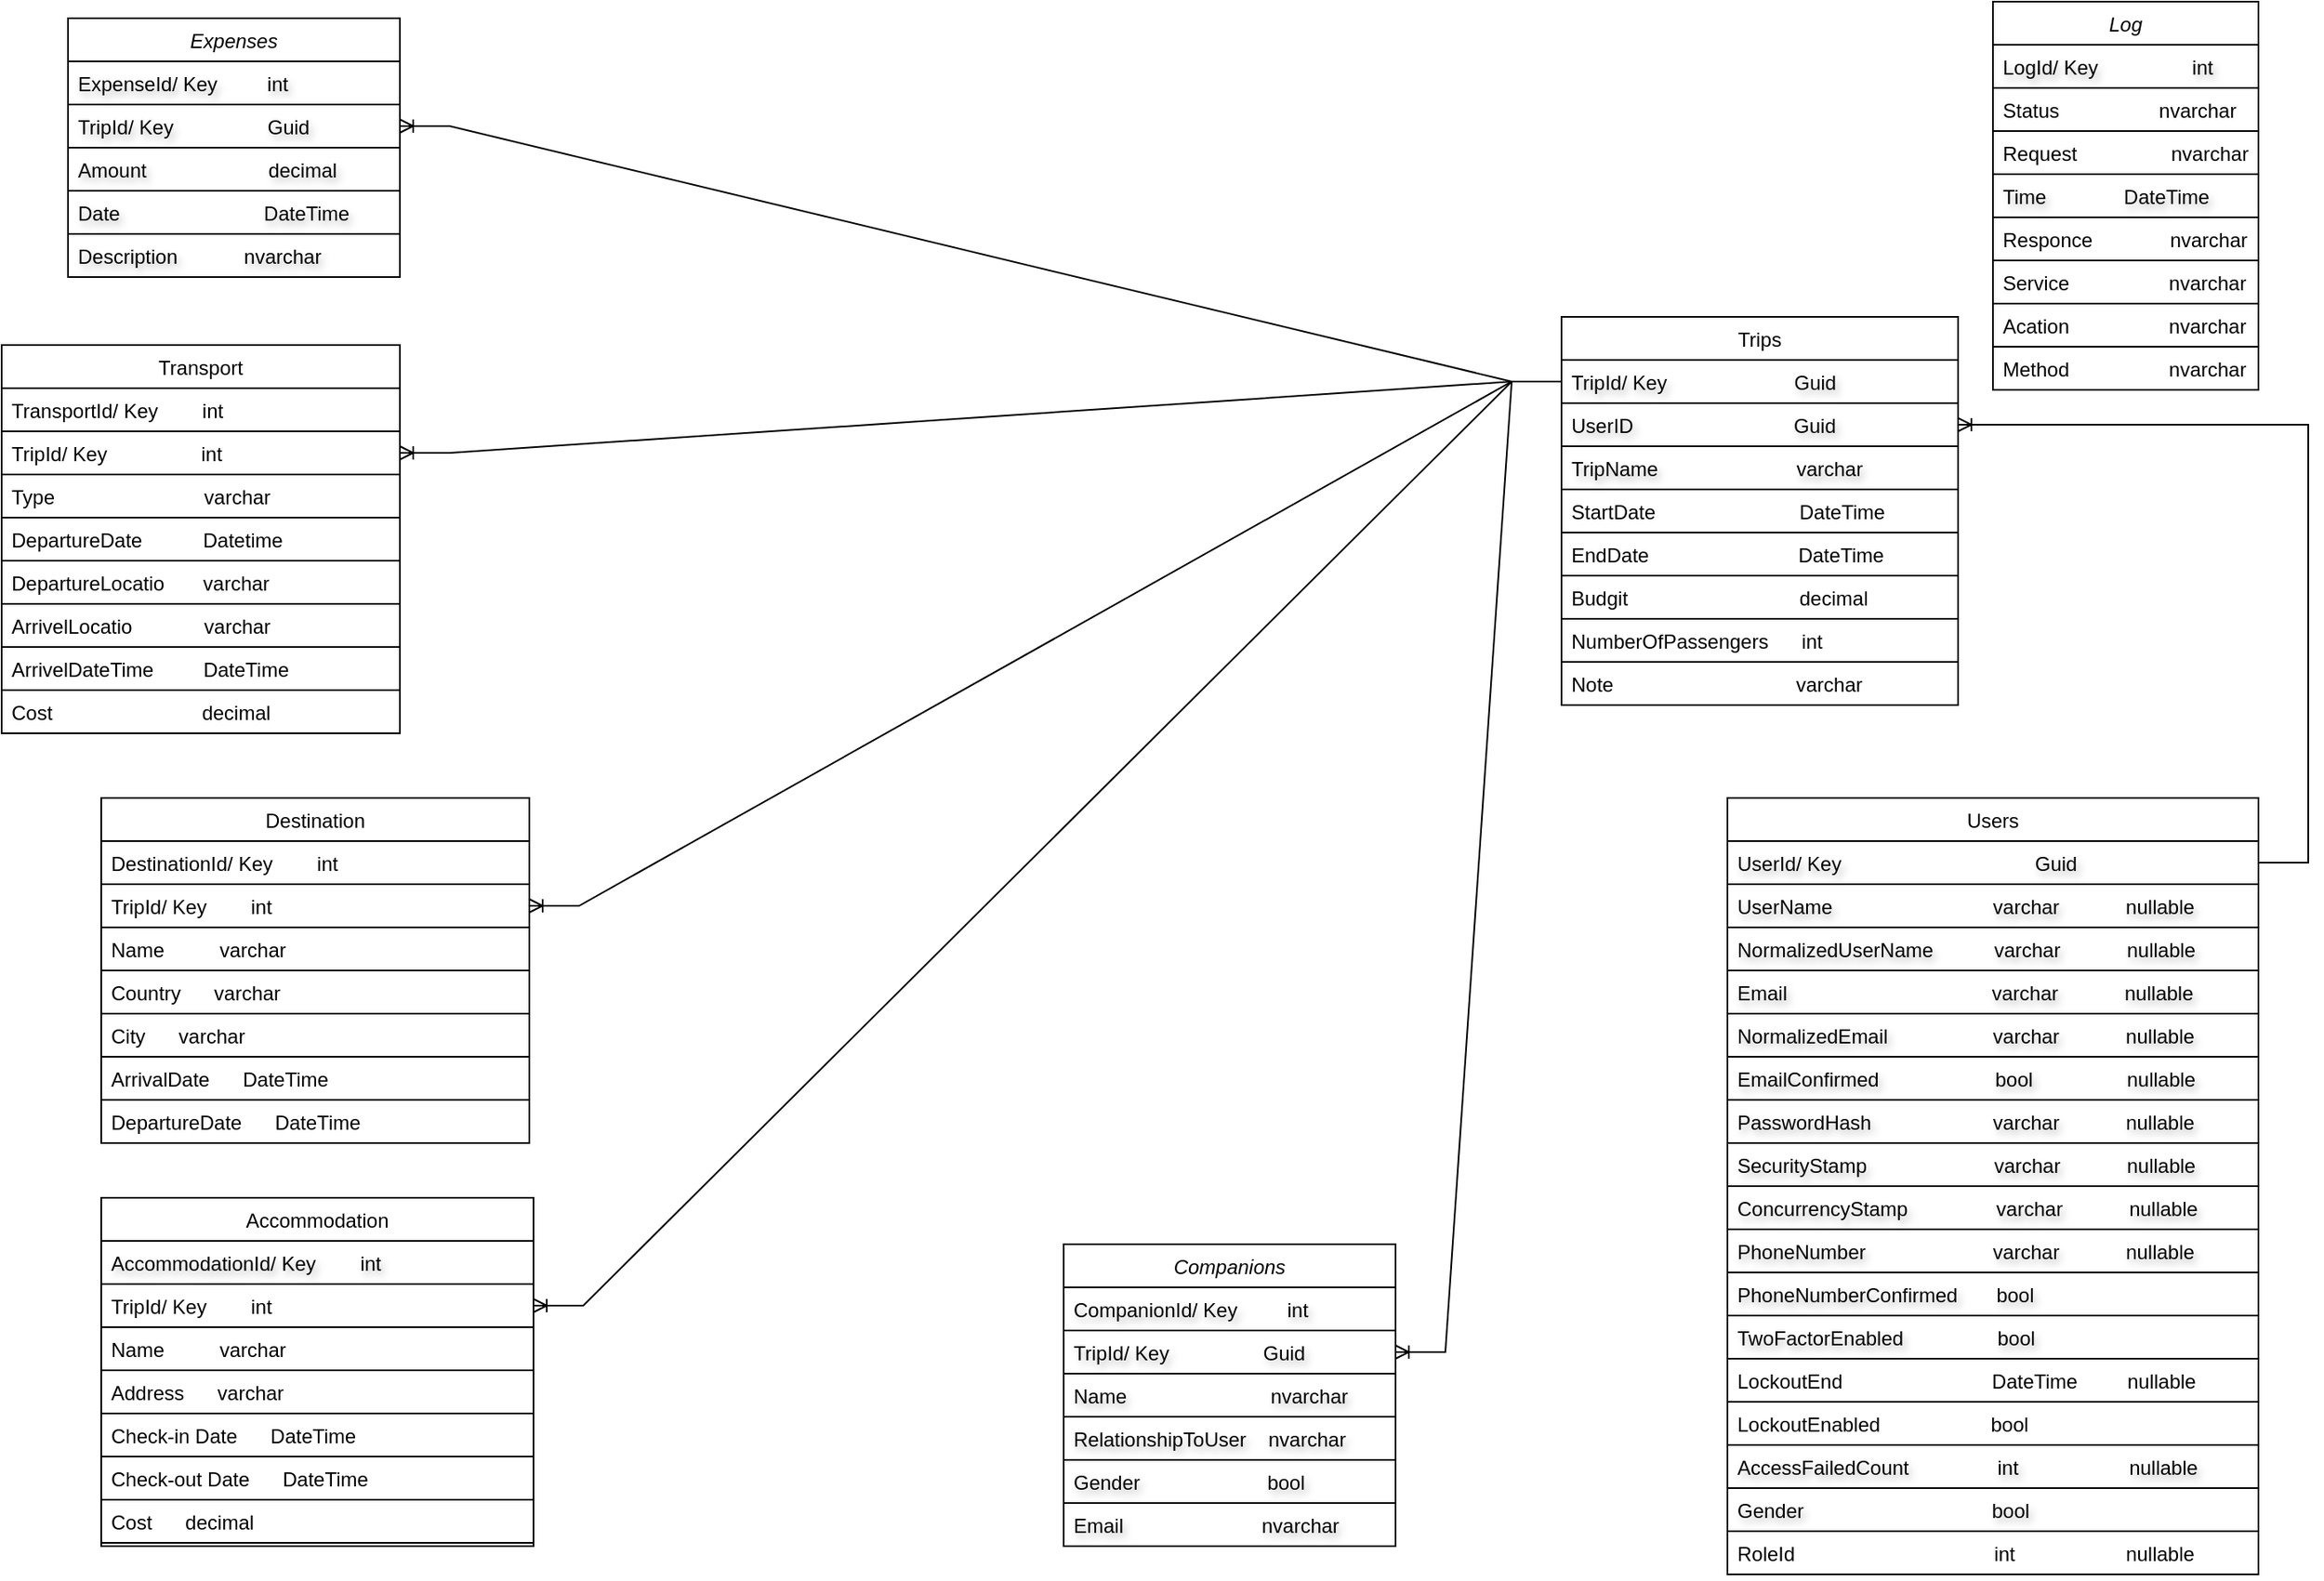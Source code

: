 <mxfile version="24.6.4" type="github">
  <diagram id="C5RBs43oDa-KdzZeNtuy" name="Page-1">
    <mxGraphModel dx="2727" dy="2785" grid="1" gridSize="10" guides="1" tooltips="1" connect="1" arrows="1" fold="1" page="1" pageScale="1" pageWidth="827" pageHeight="1169" math="0" shadow="0">
      <root>
        <mxCell id="WIyWlLk6GJQsqaUBKTNV-0" />
        <mxCell id="WIyWlLk6GJQsqaUBKTNV-1" parent="WIyWlLk6GJQsqaUBKTNV-0" />
        <mxCell id="zkfFHV4jXpPFQw0GAbJ--0" value="Log" style="swimlane;fontStyle=2;align=center;verticalAlign=top;childLayout=stackLayout;horizontal=1;startSize=26;horizontalStack=0;resizeParent=1;resizeLast=0;collapsible=1;marginBottom=0;rounded=0;shadow=0;strokeWidth=1;" parent="WIyWlLk6GJQsqaUBKTNV-1" vertex="1">
          <mxGeometry x="520" y="40" width="160" height="234" as="geometry">
            <mxRectangle x="230" y="140" width="160" height="26" as="alternateBounds" />
          </mxGeometry>
        </mxCell>
        <mxCell id="W7-ITSmXaXUmrtEeUaLc-10" value="LogId/ Key                 int" style="text;align=left;verticalAlign=top;spacingLeft=4;spacingRight=4;overflow=hidden;rotatable=0;points=[[0,0.5],[1,0.5]];portConstraint=eastwest;textShadow=1;strokeColor=default;" parent="zkfFHV4jXpPFQw0GAbJ--0" vertex="1">
          <mxGeometry y="26" width="160" height="26" as="geometry" />
        </mxCell>
        <mxCell id="CYqHaNeXAvNn23QGtW1U-58" value="Status                  nvarchar" style="text;align=left;verticalAlign=top;spacingLeft=4;spacingRight=4;overflow=hidden;rotatable=0;points=[[0,0.5],[1,0.5]];portConstraint=eastwest;rounded=0;shadow=0;html=0;strokeColor=default;" vertex="1" parent="zkfFHV4jXpPFQw0GAbJ--0">
          <mxGeometry y="52" width="160" height="26" as="geometry" />
        </mxCell>
        <mxCell id="CYqHaNeXAvNn23QGtW1U-59" value="Request                 nvarchar" style="text;align=left;verticalAlign=top;spacingLeft=4;spacingRight=4;overflow=hidden;rotatable=0;points=[[0,0.5],[1,0.5]];portConstraint=eastwest;rounded=0;shadow=0;html=0;strokeColor=default;" vertex="1" parent="zkfFHV4jXpPFQw0GAbJ--0">
          <mxGeometry y="78" width="160" height="26" as="geometry" />
        </mxCell>
        <mxCell id="zkfFHV4jXpPFQw0GAbJ--1" value="Time              DateTime" style="text;align=left;verticalAlign=top;spacingLeft=4;spacingRight=4;overflow=hidden;rotatable=0;points=[[0,0.5],[1,0.5]];portConstraint=eastwest;labelBorderColor=none;textShadow=1;strokeColor=default;" parent="zkfFHV4jXpPFQw0GAbJ--0" vertex="1">
          <mxGeometry y="104" width="160" height="26" as="geometry" />
        </mxCell>
        <mxCell id="CYqHaNeXAvNn23QGtW1U-60" value="Responce              nvarchar" style="text;align=left;verticalAlign=top;spacingLeft=4;spacingRight=4;overflow=hidden;rotatable=0;points=[[0,0.5],[1,0.5]];portConstraint=eastwest;rounded=0;shadow=0;html=0;strokeColor=default;" vertex="1" parent="zkfFHV4jXpPFQw0GAbJ--0">
          <mxGeometry y="130" width="160" height="26" as="geometry" />
        </mxCell>
        <mxCell id="zkfFHV4jXpPFQw0GAbJ--3" value="Service                  nvarchar" style="text;align=left;verticalAlign=top;spacingLeft=4;spacingRight=4;overflow=hidden;rotatable=0;points=[[0,0.5],[1,0.5]];portConstraint=eastwest;rounded=0;shadow=0;html=0;strokeColor=default;" parent="zkfFHV4jXpPFQw0GAbJ--0" vertex="1">
          <mxGeometry y="156" width="160" height="26" as="geometry" />
        </mxCell>
        <mxCell id="zkfFHV4jXpPFQw0GAbJ--5" value="Acation                  nvarchar" style="text;align=left;verticalAlign=top;spacingLeft=4;spacingRight=4;overflow=hidden;rotatable=0;points=[[0,0.5],[1,0.5]];portConstraint=eastwest;textShadow=0;strokeColor=default;" parent="zkfFHV4jXpPFQw0GAbJ--0" vertex="1">
          <mxGeometry y="182" width="160" height="26" as="geometry" />
        </mxCell>
        <mxCell id="CYqHaNeXAvNn23QGtW1U-41" value="Method                  nvarchar" style="text;align=left;verticalAlign=top;spacingLeft=4;spacingRight=4;overflow=hidden;rotatable=0;points=[[0,0.5],[1,0.5]];portConstraint=eastwest;textShadow=0;strokeColor=default;" vertex="1" parent="zkfFHV4jXpPFQw0GAbJ--0">
          <mxGeometry y="208" width="160" height="26" as="geometry" />
        </mxCell>
        <mxCell id="zkfFHV4jXpPFQw0GAbJ--6" value="Trips" style="swimlane;fontStyle=0;align=center;verticalAlign=top;childLayout=stackLayout;horizontal=1;startSize=26;horizontalStack=0;resizeParent=1;resizeLast=0;collapsible=1;marginBottom=0;rounded=0;shadow=0;strokeWidth=1;" parent="WIyWlLk6GJQsqaUBKTNV-1" vertex="1">
          <mxGeometry x="260" y="230" width="239" height="234" as="geometry">
            <mxRectangle x="130" y="380" width="160" height="26" as="alternateBounds" />
          </mxGeometry>
        </mxCell>
        <mxCell id="zkfFHV4jXpPFQw0GAbJ--7" value="TripId/ Key                       Guid " style="text;align=left;verticalAlign=top;spacingLeft=4;spacingRight=4;overflow=hidden;rotatable=0;points=[[0,0.5],[1,0.5]];portConstraint=eastwest;textShadow=1;strokeColor=default;" parent="zkfFHV4jXpPFQw0GAbJ--6" vertex="1">
          <mxGeometry y="26" width="239" height="26" as="geometry" />
        </mxCell>
        <mxCell id="W7-ITSmXaXUmrtEeUaLc-48" value="UserID                             Guid" style="text;align=left;verticalAlign=top;spacingLeft=4;spacingRight=4;overflow=hidden;rotatable=0;points=[[0,0.5],[1,0.5]];portConstraint=eastwest;rounded=0;shadow=0;html=0;textShadow=1;strokeColor=default;" parent="zkfFHV4jXpPFQw0GAbJ--6" vertex="1">
          <mxGeometry y="52" width="239" height="26" as="geometry" />
        </mxCell>
        <mxCell id="W7-ITSmXaXUmrtEeUaLc-47" value="TripName                         varchar" style="text;align=left;verticalAlign=top;spacingLeft=4;spacingRight=4;overflow=hidden;rotatable=0;points=[[0,0.5],[1,0.5]];portConstraint=eastwest;rounded=0;shadow=0;html=0;textShadow=1;strokeColor=default;" parent="zkfFHV4jXpPFQw0GAbJ--6" vertex="1">
          <mxGeometry y="78" width="239" height="26" as="geometry" />
        </mxCell>
        <mxCell id="zkfFHV4jXpPFQw0GAbJ--11" value="StartDate                          DateTime" style="text;align=left;verticalAlign=top;spacingLeft=4;spacingRight=4;overflow=hidden;rotatable=0;points=[[0,0.5],[1,0.5]];portConstraint=eastwest;strokeColor=default;" parent="zkfFHV4jXpPFQw0GAbJ--6" vertex="1">
          <mxGeometry y="104" width="239" height="26" as="geometry" />
        </mxCell>
        <mxCell id="CYqHaNeXAvNn23QGtW1U-17" value="EndDate                           DateTime" style="text;align=left;verticalAlign=top;spacingLeft=4;spacingRight=4;overflow=hidden;rotatable=0;points=[[0,0.5],[1,0.5]];portConstraint=eastwest;rounded=0;shadow=0;html=0;strokeColor=default;" vertex="1" parent="zkfFHV4jXpPFQw0GAbJ--6">
          <mxGeometry y="130" width="239" height="26" as="geometry" />
        </mxCell>
        <mxCell id="zkfFHV4jXpPFQw0GAbJ--10" value="Budgit                               decimal                     " style="text;align=left;verticalAlign=top;spacingLeft=4;spacingRight=4;overflow=hidden;rotatable=0;points=[[0,0.5],[1,0.5]];portConstraint=eastwest;fontStyle=0;strokeColor=default;" parent="zkfFHV4jXpPFQw0GAbJ--6" vertex="1">
          <mxGeometry y="156" width="239" height="26" as="geometry" />
        </mxCell>
        <mxCell id="zkfFHV4jXpPFQw0GAbJ--8" value="NumberOfPassengers      int" style="text;align=left;verticalAlign=top;spacingLeft=4;spacingRight=4;overflow=hidden;rotatable=0;points=[[0,0.5],[1,0.5]];portConstraint=eastwest;rounded=0;shadow=0;html=0;strokeColor=default;" parent="zkfFHV4jXpPFQw0GAbJ--6" vertex="1">
          <mxGeometry y="182" width="239" height="26" as="geometry" />
        </mxCell>
        <mxCell id="CYqHaNeXAvNn23QGtW1U-18" value="Note                                 varchar                     " style="text;align=left;verticalAlign=top;spacingLeft=4;spacingRight=4;overflow=hidden;rotatable=0;points=[[0,0.5],[1,0.5]];portConstraint=eastwest;fontStyle=0;strokeColor=default;" vertex="1" parent="zkfFHV4jXpPFQw0GAbJ--6">
          <mxGeometry y="208" width="239" height="26" as="geometry" />
        </mxCell>
        <mxCell id="zkfFHV4jXpPFQw0GAbJ--13" value="Destination" style="swimlane;fontStyle=0;align=center;verticalAlign=top;childLayout=stackLayout;horizontal=1;startSize=26;horizontalStack=0;resizeParent=1;resizeLast=0;collapsible=1;marginBottom=0;rounded=0;shadow=0;strokeWidth=1;" parent="WIyWlLk6GJQsqaUBKTNV-1" vertex="1">
          <mxGeometry x="-620" y="520" width="258" height="208" as="geometry">
            <mxRectangle x="340" y="380" width="170" height="26" as="alternateBounds" />
          </mxGeometry>
        </mxCell>
        <mxCell id="zkfFHV4jXpPFQw0GAbJ--14" value="DestinationId/ Key        int" style="text;align=left;verticalAlign=top;spacingLeft=4;spacingRight=4;overflow=hidden;rotatable=0;points=[[0,0.5],[1,0.5]];portConstraint=eastwest;strokeColor=default;" parent="zkfFHV4jXpPFQw0GAbJ--13" vertex="1">
          <mxGeometry y="26" width="258" height="26" as="geometry" />
        </mxCell>
        <mxCell id="CYqHaNeXAvNn23QGtW1U-21" value="TripId/ Key        int" style="text;align=left;verticalAlign=top;spacingLeft=4;spacingRight=4;overflow=hidden;rotatable=0;points=[[0,0.5],[1,0.5]];portConstraint=eastwest;strokeColor=default;" vertex="1" parent="zkfFHV4jXpPFQw0GAbJ--13">
          <mxGeometry y="52" width="258" height="26" as="geometry" />
        </mxCell>
        <mxCell id="W7-ITSmXaXUmrtEeUaLc-1" value="Name          varchar" style="text;align=left;verticalAlign=top;spacingLeft=4;spacingRight=4;overflow=hidden;rotatable=0;points=[[0,0.5],[1,0.5]];portConstraint=eastwest;strokeColor=default;" parent="zkfFHV4jXpPFQw0GAbJ--13" vertex="1">
          <mxGeometry y="78" width="258" height="26" as="geometry" />
        </mxCell>
        <mxCell id="W7-ITSmXaXUmrtEeUaLc-2" value="Country      varchar" style="text;align=left;verticalAlign=top;spacingLeft=4;spacingRight=4;overflow=hidden;rotatable=0;points=[[0,0.5],[1,0.5]];portConstraint=eastwest;strokeColor=default;" parent="zkfFHV4jXpPFQw0GAbJ--13" vertex="1">
          <mxGeometry y="104" width="258" height="26" as="geometry" />
        </mxCell>
        <mxCell id="CYqHaNeXAvNn23QGtW1U-20" value="City      varchar" style="text;align=left;verticalAlign=top;spacingLeft=4;spacingRight=4;overflow=hidden;rotatable=0;points=[[0,0.5],[1,0.5]];portConstraint=eastwest;strokeColor=default;" vertex="1" parent="zkfFHV4jXpPFQw0GAbJ--13">
          <mxGeometry y="130" width="258" height="26" as="geometry" />
        </mxCell>
        <mxCell id="CYqHaNeXAvNn23QGtW1U-19" value="ArrivalDate      DateTime" style="text;align=left;verticalAlign=top;spacingLeft=4;spacingRight=4;overflow=hidden;rotatable=0;points=[[0,0.5],[1,0.5]];portConstraint=eastwest;strokeColor=default;" vertex="1" parent="zkfFHV4jXpPFQw0GAbJ--13">
          <mxGeometry y="156" width="258" height="26" as="geometry" />
        </mxCell>
        <mxCell id="CYqHaNeXAvNn23QGtW1U-22" value="DepartureDate      DateTime" style="text;align=left;verticalAlign=top;spacingLeft=4;spacingRight=4;overflow=hidden;rotatable=0;points=[[0,0.5],[1,0.5]];portConstraint=eastwest;strokeColor=default;" vertex="1" parent="zkfFHV4jXpPFQw0GAbJ--13">
          <mxGeometry y="182" width="258" height="26" as="geometry" />
        </mxCell>
        <mxCell id="zkfFHV4jXpPFQw0GAbJ--17" value="Users" style="swimlane;fontStyle=0;align=center;verticalAlign=top;childLayout=stackLayout;horizontal=1;startSize=26;horizontalStack=0;resizeParent=1;resizeLast=0;collapsible=1;marginBottom=0;rounded=0;shadow=0;strokeWidth=1;" parent="WIyWlLk6GJQsqaUBKTNV-1" vertex="1">
          <mxGeometry x="360" y="520" width="320" height="468" as="geometry">
            <mxRectangle x="550" y="140" width="160" height="26" as="alternateBounds" />
          </mxGeometry>
        </mxCell>
        <mxCell id="zkfFHV4jXpPFQw0GAbJ--21" value="UserId/ Key                                   Guid                 " style="text;align=left;verticalAlign=top;spacingLeft=4;spacingRight=4;overflow=hidden;rotatable=0;points=[[0,0.5],[1,0.5]];portConstraint=eastwest;rounded=0;shadow=0;html=0;textShadow=1;strokeColor=default;" parent="zkfFHV4jXpPFQw0GAbJ--17" vertex="1">
          <mxGeometry y="26" width="320" height="26" as="geometry" />
        </mxCell>
        <mxCell id="CYqHaNeXAvNn23QGtW1U-5" value="UserName                             varchar            nullable" style="text;align=left;verticalAlign=top;spacingLeft=4;spacingRight=4;overflow=hidden;rotatable=0;points=[[0,0.5],[1,0.5]];portConstraint=eastwest;rounded=0;shadow=0;html=0;textShadow=1;strokeColor=default;" vertex="1" parent="zkfFHV4jXpPFQw0GAbJ--17">
          <mxGeometry y="52" width="320" height="26" as="geometry" />
        </mxCell>
        <mxCell id="CYqHaNeXAvNn23QGtW1U-8" value="NormalizedUserName           varchar            nullable" style="text;align=left;verticalAlign=top;spacingLeft=4;spacingRight=4;overflow=hidden;rotatable=0;points=[[0,0.5],[1,0.5]];portConstraint=eastwest;rounded=0;shadow=0;html=0;textShadow=1;strokeColor=default;" vertex="1" parent="zkfFHV4jXpPFQw0GAbJ--17">
          <mxGeometry y="78" width="320" height="26" as="geometry" />
        </mxCell>
        <mxCell id="CYqHaNeXAvNn23QGtW1U-12" value="Email                                     varchar            nullable" style="text;align=left;verticalAlign=top;spacingLeft=4;spacingRight=4;overflow=hidden;rotatable=0;points=[[0,0.5],[1,0.5]];portConstraint=eastwest;rounded=0;shadow=0;html=0;textShadow=1;strokeColor=default;" vertex="1" parent="zkfFHV4jXpPFQw0GAbJ--17">
          <mxGeometry y="104" width="320" height="26" as="geometry" />
        </mxCell>
        <mxCell id="CYqHaNeXAvNn23QGtW1U-15" value="NormalizedEmail                   varchar            nullable" style="text;align=left;verticalAlign=top;spacingLeft=4;spacingRight=4;overflow=hidden;rotatable=0;points=[[0,0.5],[1,0.5]];portConstraint=eastwest;rounded=0;shadow=0;html=0;textShadow=1;strokeColor=default;" vertex="1" parent="zkfFHV4jXpPFQw0GAbJ--17">
          <mxGeometry y="130" width="320" height="26" as="geometry" />
        </mxCell>
        <mxCell id="CYqHaNeXAvNn23QGtW1U-14" value="EmailConfirmed                     bool                 nullable" style="text;align=left;verticalAlign=top;spacingLeft=4;spacingRight=4;overflow=hidden;rotatable=0;points=[[0,0.5],[1,0.5]];portConstraint=eastwest;rounded=0;shadow=0;html=0;textShadow=1;strokeColor=default;" vertex="1" parent="zkfFHV4jXpPFQw0GAbJ--17">
          <mxGeometry y="156" width="320" height="26" as="geometry" />
        </mxCell>
        <mxCell id="CYqHaNeXAvNn23QGtW1U-13" value="PasswordHash                      varchar            nullable" style="text;align=left;verticalAlign=top;spacingLeft=4;spacingRight=4;overflow=hidden;rotatable=0;points=[[0,0.5],[1,0.5]];portConstraint=eastwest;rounded=0;shadow=0;html=0;textShadow=1;strokeColor=default;" vertex="1" parent="zkfFHV4jXpPFQw0GAbJ--17">
          <mxGeometry y="182" width="320" height="26" as="geometry" />
        </mxCell>
        <mxCell id="CYqHaNeXAvNn23QGtW1U-11" value="SecurityStamp                       varchar            nullable" style="text;align=left;verticalAlign=top;spacingLeft=4;spacingRight=4;overflow=hidden;rotatable=0;points=[[0,0.5],[1,0.5]];portConstraint=eastwest;rounded=0;shadow=0;html=0;textShadow=1;strokeColor=default;" vertex="1" parent="zkfFHV4jXpPFQw0GAbJ--17">
          <mxGeometry y="208" width="320" height="26" as="geometry" />
        </mxCell>
        <mxCell id="CYqHaNeXAvNn23QGtW1U-10" value="ConcurrencyStamp                varchar            nullable" style="text;align=left;verticalAlign=top;spacingLeft=4;spacingRight=4;overflow=hidden;rotatable=0;points=[[0,0.5],[1,0.5]];portConstraint=eastwest;rounded=0;shadow=0;html=0;textShadow=1;strokeColor=default;" vertex="1" parent="zkfFHV4jXpPFQw0GAbJ--17">
          <mxGeometry y="234" width="320" height="26" as="geometry" />
        </mxCell>
        <mxCell id="CYqHaNeXAvNn23QGtW1U-7" value="PhoneNumber                       varchar            nullable" style="text;align=left;verticalAlign=top;spacingLeft=4;spacingRight=4;overflow=hidden;rotatable=0;points=[[0,0.5],[1,0.5]];portConstraint=eastwest;rounded=0;shadow=0;html=0;textShadow=1;strokeColor=default;" vertex="1" parent="zkfFHV4jXpPFQw0GAbJ--17">
          <mxGeometry y="260" width="320" height="26" as="geometry" />
        </mxCell>
        <mxCell id="CYqHaNeXAvNn23QGtW1U-6" value="PhoneNumberConfirmed       bool                " style="text;align=left;verticalAlign=top;spacingLeft=4;spacingRight=4;overflow=hidden;rotatable=0;points=[[0,0.5],[1,0.5]];portConstraint=eastwest;rounded=0;shadow=0;html=0;textShadow=1;strokeColor=default;" vertex="1" parent="zkfFHV4jXpPFQw0GAbJ--17">
          <mxGeometry y="286" width="320" height="26" as="geometry" />
        </mxCell>
        <mxCell id="zkfFHV4jXpPFQw0GAbJ--22" value="TwoFactorEnabled                 bool                " style="text;align=left;verticalAlign=top;spacingLeft=4;spacingRight=4;overflow=hidden;rotatable=0;points=[[0,0.5],[1,0.5]];portConstraint=eastwest;rounded=0;shadow=0;html=0;textShadow=1;strokeColor=default;" parent="zkfFHV4jXpPFQw0GAbJ--17" vertex="1">
          <mxGeometry y="312" width="320" height="26" as="geometry" />
        </mxCell>
        <mxCell id="zkfFHV4jXpPFQw0GAbJ--18" value="LockoutEnd                           DateTime         nullable" style="text;align=left;verticalAlign=top;spacingLeft=4;spacingRight=4;overflow=hidden;rotatable=0;points=[[0,0.5],[1,0.5]];portConstraint=eastwest;strokeColor=default;" parent="zkfFHV4jXpPFQw0GAbJ--17" vertex="1">
          <mxGeometry y="338" width="320" height="26" as="geometry" />
        </mxCell>
        <mxCell id="zkfFHV4jXpPFQw0GAbJ--19" value="LockoutEnabled                    bool                  " style="text;align=left;verticalAlign=top;spacingLeft=4;spacingRight=4;overflow=hidden;rotatable=0;points=[[0,0.5],[1,0.5]];portConstraint=eastwest;rounded=0;shadow=0;html=0;strokeColor=default;" parent="zkfFHV4jXpPFQw0GAbJ--17" vertex="1">
          <mxGeometry y="364" width="320" height="26" as="geometry" />
        </mxCell>
        <mxCell id="CYqHaNeXAvNn23QGtW1U-9" value="AccessFailedCount                int                    nullable" style="text;align=left;verticalAlign=top;spacingLeft=4;spacingRight=4;overflow=hidden;rotatable=0;points=[[0,0.5],[1,0.5]];portConstraint=eastwest;rounded=0;shadow=0;html=0;textShadow=1;strokeColor=default;" vertex="1" parent="zkfFHV4jXpPFQw0GAbJ--17">
          <mxGeometry y="390" width="320" height="26" as="geometry" />
        </mxCell>
        <mxCell id="CYqHaNeXAvNn23QGtW1U-4" value="Gender                                  bool" style="text;align=left;verticalAlign=top;spacingLeft=4;spacingRight=4;overflow=hidden;rotatable=0;points=[[0,0.5],[1,0.5]];portConstraint=eastwest;rounded=0;shadow=0;html=0;textShadow=1;strokeColor=default;" vertex="1" parent="zkfFHV4jXpPFQw0GAbJ--17">
          <mxGeometry y="416" width="320" height="26" as="geometry" />
        </mxCell>
        <mxCell id="zkfFHV4jXpPFQw0GAbJ--20" value="RoleId                                    int                    nullable" style="text;align=left;verticalAlign=top;spacingLeft=4;spacingRight=4;overflow=hidden;rotatable=0;points=[[0,0.5],[1,0.5]];portConstraint=eastwest;rounded=0;shadow=0;html=0;strokeColor=default;" parent="zkfFHV4jXpPFQw0GAbJ--17" vertex="1">
          <mxGeometry y="442" width="320" height="26" as="geometry" />
        </mxCell>
        <mxCell id="W7-ITSmXaXUmrtEeUaLc-4" value="Accommodation" style="swimlane;fontStyle=0;align=center;verticalAlign=top;childLayout=stackLayout;horizontal=1;startSize=26;horizontalStack=0;resizeParent=1;resizeLast=0;collapsible=1;marginBottom=0;rounded=0;shadow=0;strokeWidth=1;" parent="WIyWlLk6GJQsqaUBKTNV-1" vertex="1">
          <mxGeometry x="-620" y="761" width="260.5" height="210" as="geometry">
            <mxRectangle x="340" y="380" width="170" height="26" as="alternateBounds" />
          </mxGeometry>
        </mxCell>
        <mxCell id="W7-ITSmXaXUmrtEeUaLc-5" value="AccommodationId/ Key        int" style="text;align=left;verticalAlign=top;spacingLeft=4;spacingRight=4;overflow=hidden;rotatable=0;points=[[0,0.5],[1,0.5]];portConstraint=eastwest;strokeColor=default;textShadow=1;" parent="W7-ITSmXaXUmrtEeUaLc-4" vertex="1">
          <mxGeometry y="26" width="260.5" height="26" as="geometry" />
        </mxCell>
        <mxCell id="CYqHaNeXAvNn23QGtW1U-23" value="TripId/ Key        int" style="text;align=left;verticalAlign=top;spacingLeft=4;spacingRight=4;overflow=hidden;rotatable=0;points=[[0,0.5],[1,0.5]];portConstraint=eastwest;strokeColor=default;" vertex="1" parent="W7-ITSmXaXUmrtEeUaLc-4">
          <mxGeometry y="52" width="260.5" height="26" as="geometry" />
        </mxCell>
        <mxCell id="W7-ITSmXaXUmrtEeUaLc-7" value="Name          varchar" style="text;align=left;verticalAlign=top;spacingLeft=4;spacingRight=4;overflow=hidden;rotatable=0;points=[[0,0.5],[1,0.5]];portConstraint=eastwest;strokeColor=default;" parent="W7-ITSmXaXUmrtEeUaLc-4" vertex="1">
          <mxGeometry y="78" width="260.5" height="26" as="geometry" />
        </mxCell>
        <mxCell id="CYqHaNeXAvNn23QGtW1U-24" value="Address      varchar" style="text;align=left;verticalAlign=top;spacingLeft=4;spacingRight=4;overflow=hidden;rotatable=0;points=[[0,0.5],[1,0.5]];portConstraint=eastwest;strokeColor=default;" vertex="1" parent="W7-ITSmXaXUmrtEeUaLc-4">
          <mxGeometry y="104" width="260.5" height="26" as="geometry" />
        </mxCell>
        <mxCell id="CYqHaNeXAvNn23QGtW1U-25" value="Check-in Date      DateTime" style="text;align=left;verticalAlign=top;spacingLeft=4;spacingRight=4;overflow=hidden;rotatable=0;points=[[0,0.5],[1,0.5]];portConstraint=eastwest;strokeColor=default;" vertex="1" parent="W7-ITSmXaXUmrtEeUaLc-4">
          <mxGeometry y="130" width="260.5" height="26" as="geometry" />
        </mxCell>
        <mxCell id="CYqHaNeXAvNn23QGtW1U-26" value="Check-out Date      DateTime" style="text;align=left;verticalAlign=top;spacingLeft=4;spacingRight=4;overflow=hidden;rotatable=0;points=[[0,0.5],[1,0.5]];portConstraint=eastwest;strokeColor=default;" vertex="1" parent="W7-ITSmXaXUmrtEeUaLc-4">
          <mxGeometry y="156" width="260.5" height="26" as="geometry" />
        </mxCell>
        <mxCell id="CYqHaNeXAvNn23QGtW1U-27" value="Cost      decimal" style="text;align=left;verticalAlign=top;spacingLeft=4;spacingRight=4;overflow=hidden;rotatable=0;points=[[0,0.5],[1,0.5]];portConstraint=eastwest;strokeColor=default;" vertex="1" parent="W7-ITSmXaXUmrtEeUaLc-4">
          <mxGeometry y="182" width="260.5" height="26" as="geometry" />
        </mxCell>
        <mxCell id="W7-ITSmXaXUmrtEeUaLc-11" value="Transport" style="swimlane;fontStyle=0;align=center;verticalAlign=top;childLayout=stackLayout;horizontal=1;startSize=26;horizontalStack=0;resizeParent=1;resizeLast=0;collapsible=1;marginBottom=0;rounded=0;shadow=0;strokeWidth=1;" parent="WIyWlLk6GJQsqaUBKTNV-1" vertex="1">
          <mxGeometry x="-680" y="247" width="240" height="234" as="geometry">
            <mxRectangle x="340" y="380" width="170" height="26" as="alternateBounds" />
          </mxGeometry>
        </mxCell>
        <mxCell id="CYqHaNeXAvNn23QGtW1U-33" value="TransportId/ Key        int" style="text;align=left;verticalAlign=top;spacingLeft=4;spacingRight=4;overflow=hidden;rotatable=0;points=[[0,0.5],[1,0.5]];portConstraint=eastwest;strokeColor=default;" vertex="1" parent="W7-ITSmXaXUmrtEeUaLc-11">
          <mxGeometry y="26" width="240" height="26" as="geometry" />
        </mxCell>
        <mxCell id="CYqHaNeXAvNn23QGtW1U-34" value="TripId/ Key                 int" style="text;align=left;verticalAlign=top;spacingLeft=4;spacingRight=4;overflow=hidden;rotatable=0;points=[[0,0.5],[1,0.5]];portConstraint=eastwest;strokeColor=default;" vertex="1" parent="W7-ITSmXaXUmrtEeUaLc-11">
          <mxGeometry y="52" width="240" height="26" as="geometry" />
        </mxCell>
        <mxCell id="CYqHaNeXAvNn23QGtW1U-32" value="Type                           varchar" style="text;align=left;verticalAlign=top;spacingLeft=4;spacingRight=4;overflow=hidden;rotatable=0;points=[[0,0.5],[1,0.5]];portConstraint=eastwest;strokeColor=default;" vertex="1" parent="W7-ITSmXaXUmrtEeUaLc-11">
          <mxGeometry y="78" width="240" height="26" as="geometry" />
        </mxCell>
        <mxCell id="CYqHaNeXAvNn23QGtW1U-29" value="DepartureDate           Datetime" style="text;align=left;verticalAlign=top;spacingLeft=4;spacingRight=4;overflow=hidden;rotatable=0;points=[[0,0.5],[1,0.5]];portConstraint=eastwest;strokeColor=default;" vertex="1" parent="W7-ITSmXaXUmrtEeUaLc-11">
          <mxGeometry y="104" width="240" height="26" as="geometry" />
        </mxCell>
        <mxCell id="CYqHaNeXAvNn23QGtW1U-35" value="DepartureLocatio       varchar" style="text;align=left;verticalAlign=top;spacingLeft=4;spacingRight=4;overflow=hidden;rotatable=0;points=[[0,0.5],[1,0.5]];portConstraint=eastwest;strokeColor=default;" vertex="1" parent="W7-ITSmXaXUmrtEeUaLc-11">
          <mxGeometry y="130" width="240" height="26" as="geometry" />
        </mxCell>
        <mxCell id="CYqHaNeXAvNn23QGtW1U-36" value="ArrivelLocatio             varchar" style="text;align=left;verticalAlign=top;spacingLeft=4;spacingRight=4;overflow=hidden;rotatable=0;points=[[0,0.5],[1,0.5]];portConstraint=eastwest;strokeColor=default;" vertex="1" parent="W7-ITSmXaXUmrtEeUaLc-11">
          <mxGeometry y="156" width="240" height="26" as="geometry" />
        </mxCell>
        <mxCell id="CYqHaNeXAvNn23QGtW1U-31" value="ArrivelDateTime         DateTime" style="text;align=left;verticalAlign=top;spacingLeft=4;spacingRight=4;overflow=hidden;rotatable=0;points=[[0,0.5],[1,0.5]];portConstraint=eastwest;strokeColor=default;" vertex="1" parent="W7-ITSmXaXUmrtEeUaLc-11">
          <mxGeometry y="182" width="240" height="26" as="geometry" />
        </mxCell>
        <mxCell id="CYqHaNeXAvNn23QGtW1U-37" value="Cost                           decimal" style="text;align=left;verticalAlign=top;spacingLeft=4;spacingRight=4;overflow=hidden;rotatable=0;points=[[0,0.5],[1,0.5]];portConstraint=eastwest;strokeColor=default;" vertex="1" parent="W7-ITSmXaXUmrtEeUaLc-11">
          <mxGeometry y="208" width="240" height="26" as="geometry" />
        </mxCell>
        <mxCell id="W7-ITSmXaXUmrtEeUaLc-64" value="Expenses" style="swimlane;fontStyle=2;align=center;verticalAlign=top;childLayout=stackLayout;horizontal=1;startSize=26;horizontalStack=0;resizeParent=1;resizeLast=0;collapsible=1;marginBottom=0;rounded=0;shadow=0;strokeWidth=1;" parent="WIyWlLk6GJQsqaUBKTNV-1" vertex="1">
          <mxGeometry x="-640" y="50" width="200" height="156" as="geometry">
            <mxRectangle x="230" y="140" width="160" height="26" as="alternateBounds" />
          </mxGeometry>
        </mxCell>
        <mxCell id="W7-ITSmXaXUmrtEeUaLc-65" value="ExpenseId/ Key         int" style="text;align=left;verticalAlign=top;spacingLeft=4;spacingRight=4;overflow=hidden;rotatable=0;points=[[0,0.5],[1,0.5]];portConstraint=eastwest;textShadow=1;strokeColor=default;" parent="W7-ITSmXaXUmrtEeUaLc-64" vertex="1">
          <mxGeometry y="26" width="200" height="26" as="geometry" />
        </mxCell>
        <mxCell id="CYqHaNeXAvNn23QGtW1U-39" value="TripId/ Key                 Guid " style="text;align=left;verticalAlign=top;spacingLeft=4;spacingRight=4;overflow=hidden;rotatable=0;points=[[0,0.5],[1,0.5]];portConstraint=eastwest;textShadow=1;strokeColor=default;" vertex="1" parent="W7-ITSmXaXUmrtEeUaLc-64">
          <mxGeometry y="52" width="200" height="26" as="geometry" />
        </mxCell>
        <mxCell id="W7-ITSmXaXUmrtEeUaLc-63" value="Amount                      decimal" style="text;align=left;verticalAlign=top;spacingLeft=4;spacingRight=4;overflow=hidden;rotatable=0;points=[[0,0.5],[1,0.5]];portConstraint=eastwest;labelBorderColor=none;textShadow=1;strokeColor=default;" parent="W7-ITSmXaXUmrtEeUaLc-64" vertex="1">
          <mxGeometry y="78" width="200" height="26" as="geometry" />
        </mxCell>
        <mxCell id="W7-ITSmXaXUmrtEeUaLc-66" value="Date                          DateTime" style="text;align=left;verticalAlign=top;spacingLeft=4;spacingRight=4;overflow=hidden;rotatable=0;points=[[0,0.5],[1,0.5]];portConstraint=eastwest;labelBorderColor=none;textShadow=1;strokeColor=default;" parent="W7-ITSmXaXUmrtEeUaLc-64" vertex="1">
          <mxGeometry y="104" width="200" height="26" as="geometry" />
        </mxCell>
        <mxCell id="W7-ITSmXaXUmrtEeUaLc-109" value="Description            nvarchar" style="text;align=left;verticalAlign=top;spacingLeft=4;spacingRight=4;overflow=hidden;rotatable=0;points=[[0,0.5],[1,0.5]];portConstraint=eastwest;rounded=0;shadow=0;html=0;textShadow=1;strokeColor=default;" parent="W7-ITSmXaXUmrtEeUaLc-64" vertex="1">
          <mxGeometry y="130" width="200" height="26" as="geometry" />
        </mxCell>
        <mxCell id="CYqHaNeXAvNn23QGtW1U-42" value="Companions" style="swimlane;fontStyle=2;align=center;verticalAlign=top;childLayout=stackLayout;horizontal=1;startSize=26;horizontalStack=0;resizeParent=1;resizeLast=0;collapsible=1;marginBottom=0;rounded=0;shadow=0;strokeWidth=1;" vertex="1" parent="WIyWlLk6GJQsqaUBKTNV-1">
          <mxGeometry x="-40" y="789" width="200" height="182" as="geometry">
            <mxRectangle x="230" y="140" width="160" height="26" as="alternateBounds" />
          </mxGeometry>
        </mxCell>
        <mxCell id="CYqHaNeXAvNn23QGtW1U-43" value="CompanionId/ Key         int" style="text;align=left;verticalAlign=top;spacingLeft=4;spacingRight=4;overflow=hidden;rotatable=0;points=[[0,0.5],[1,0.5]];portConstraint=eastwest;textShadow=1;strokeColor=default;" vertex="1" parent="CYqHaNeXAvNn23QGtW1U-42">
          <mxGeometry y="26" width="200" height="26" as="geometry" />
        </mxCell>
        <mxCell id="CYqHaNeXAvNn23QGtW1U-44" value="TripId/ Key                 Guid " style="text;align=left;verticalAlign=top;spacingLeft=4;spacingRight=4;overflow=hidden;rotatable=0;points=[[0,0.5],[1,0.5]];portConstraint=eastwest;textShadow=1;strokeColor=default;" vertex="1" parent="CYqHaNeXAvNn23QGtW1U-42">
          <mxGeometry y="52" width="200" height="26" as="geometry" />
        </mxCell>
        <mxCell id="CYqHaNeXAvNn23QGtW1U-45" value="Name                          nvarchar" style="text;align=left;verticalAlign=top;spacingLeft=4;spacingRight=4;overflow=hidden;rotatable=0;points=[[0,0.5],[1,0.5]];portConstraint=eastwest;labelBorderColor=none;textShadow=1;strokeColor=default;" vertex="1" parent="CYqHaNeXAvNn23QGtW1U-42">
          <mxGeometry y="78" width="200" height="26" as="geometry" />
        </mxCell>
        <mxCell id="CYqHaNeXAvNn23QGtW1U-46" value="RelationshipToUser    nvarchar" style="text;align=left;verticalAlign=top;spacingLeft=4;spacingRight=4;overflow=hidden;rotatable=0;points=[[0,0.5],[1,0.5]];portConstraint=eastwest;labelBorderColor=none;textShadow=1;strokeColor=default;" vertex="1" parent="CYqHaNeXAvNn23QGtW1U-42">
          <mxGeometry y="104" width="200" height="26" as="geometry" />
        </mxCell>
        <mxCell id="CYqHaNeXAvNn23QGtW1U-48" value="Gender                       bool" style="text;align=left;verticalAlign=top;spacingLeft=4;spacingRight=4;overflow=hidden;rotatable=0;points=[[0,0.5],[1,0.5]];portConstraint=eastwest;rounded=0;shadow=0;html=0;textShadow=1;strokeColor=default;" vertex="1" parent="CYqHaNeXAvNn23QGtW1U-42">
          <mxGeometry y="130" width="200" height="26" as="geometry" />
        </mxCell>
        <mxCell id="CYqHaNeXAvNn23QGtW1U-47" value="Email                         nvarchar" style="text;align=left;verticalAlign=top;spacingLeft=4;spacingRight=4;overflow=hidden;rotatable=0;points=[[0,0.5],[1,0.5]];portConstraint=eastwest;rounded=0;shadow=0;html=0;textShadow=1;strokeColor=default;" vertex="1" parent="CYqHaNeXAvNn23QGtW1U-42">
          <mxGeometry y="156" width="200" height="26" as="geometry" />
        </mxCell>
        <mxCell id="CYqHaNeXAvNn23QGtW1U-50" value="" style="edgeStyle=entityRelationEdgeStyle;fontSize=12;html=1;endArrow=ERoneToMany;rounded=0;entryX=1;entryY=0.5;entryDx=0;entryDy=0;" edge="1" parent="WIyWlLk6GJQsqaUBKTNV-1" source="zkfFHV4jXpPFQw0GAbJ--21" target="W7-ITSmXaXUmrtEeUaLc-48">
          <mxGeometry width="100" height="100" relative="1" as="geometry">
            <mxPoint x="90" y="490" as="sourcePoint" />
            <mxPoint x="190" y="390" as="targetPoint" />
          </mxGeometry>
        </mxCell>
        <mxCell id="CYqHaNeXAvNn23QGtW1U-51" value="" style="edgeStyle=entityRelationEdgeStyle;fontSize=12;html=1;endArrow=ERoneToMany;rounded=0;" edge="1" parent="WIyWlLk6GJQsqaUBKTNV-1" source="zkfFHV4jXpPFQw0GAbJ--7" target="CYqHaNeXAvNn23QGtW1U-21">
          <mxGeometry width="100" height="100" relative="1" as="geometry">
            <mxPoint x="90" y="490" as="sourcePoint" />
            <mxPoint x="190" y="390" as="targetPoint" />
          </mxGeometry>
        </mxCell>
        <mxCell id="CYqHaNeXAvNn23QGtW1U-52" value="" style="edgeStyle=entityRelationEdgeStyle;fontSize=12;html=1;endArrow=ERoneToMany;rounded=0;" edge="1" parent="WIyWlLk6GJQsqaUBKTNV-1" source="zkfFHV4jXpPFQw0GAbJ--7" target="CYqHaNeXAvNn23QGtW1U-23">
          <mxGeometry width="100" height="100" relative="1" as="geometry">
            <mxPoint x="131" y="369" as="sourcePoint" />
            <mxPoint x="10" y="398" as="targetPoint" />
          </mxGeometry>
        </mxCell>
        <mxCell id="CYqHaNeXAvNn23QGtW1U-53" value="" style="edgeStyle=entityRelationEdgeStyle;fontSize=12;html=1;endArrow=ERoneToMany;rounded=0;" edge="1" parent="WIyWlLk6GJQsqaUBKTNV-1" source="zkfFHV4jXpPFQw0GAbJ--7" target="CYqHaNeXAvNn23QGtW1U-34">
          <mxGeometry width="100" height="100" relative="1" as="geometry">
            <mxPoint x="141" y="379" as="sourcePoint" />
            <mxPoint x="20" y="408" as="targetPoint" />
          </mxGeometry>
        </mxCell>
        <mxCell id="CYqHaNeXAvNn23QGtW1U-54" value="" style="edgeStyle=entityRelationEdgeStyle;fontSize=12;html=1;endArrow=ERoneToMany;rounded=0;" edge="1" parent="WIyWlLk6GJQsqaUBKTNV-1" source="zkfFHV4jXpPFQw0GAbJ--7" target="CYqHaNeXAvNn23QGtW1U-39">
          <mxGeometry width="100" height="100" relative="1" as="geometry">
            <mxPoint x="291" y="167" as="sourcePoint" />
            <mxPoint x="170" y="196" as="targetPoint" />
          </mxGeometry>
        </mxCell>
        <mxCell id="CYqHaNeXAvNn23QGtW1U-55" value="" style="edgeStyle=entityRelationEdgeStyle;fontSize=12;html=1;endArrow=ERoneToMany;rounded=0;" edge="1" parent="WIyWlLk6GJQsqaUBKTNV-1" source="zkfFHV4jXpPFQw0GAbJ--7" target="CYqHaNeXAvNn23QGtW1U-44">
          <mxGeometry width="100" height="100" relative="1" as="geometry">
            <mxPoint x="161" y="399" as="sourcePoint" />
            <mxPoint x="40" y="428" as="targetPoint" />
            <Array as="points">
              <mxPoint x="340" y="380" />
              <mxPoint x="470" y="730" />
            </Array>
          </mxGeometry>
        </mxCell>
      </root>
    </mxGraphModel>
  </diagram>
</mxfile>
